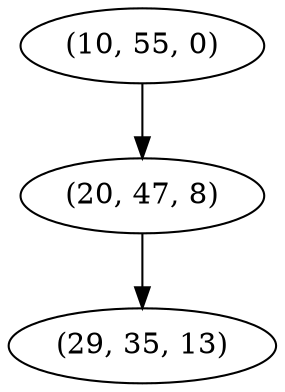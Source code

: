 digraph tree {
    "(10, 55, 0)";
    "(20, 47, 8)";
    "(29, 35, 13)";
    "(10, 55, 0)" -> "(20, 47, 8)";
    "(20, 47, 8)" -> "(29, 35, 13)";
}
